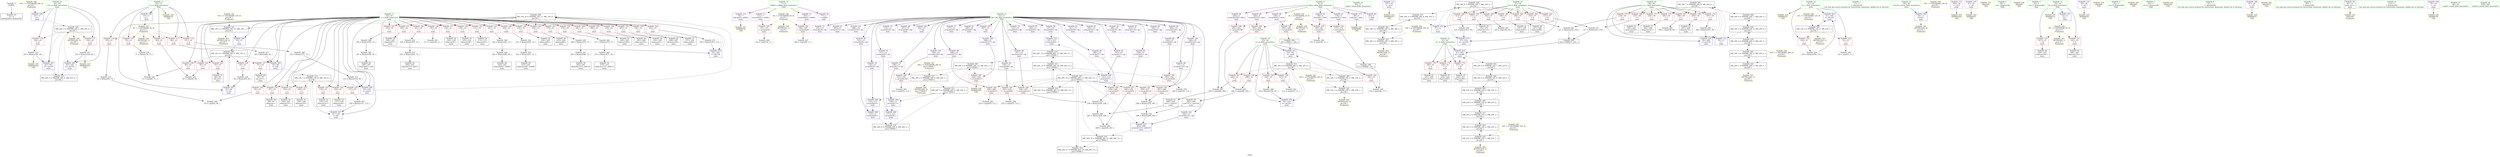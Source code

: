 digraph "SVFG" {
	label="SVFG";

	Node0x5579527c0cf0 [shape=record,color=grey,label="{NodeID: 0\nNullPtr}"];
	Node0x5579527c0cf0 -> Node0x5579527c1ab0[style=solid];
	Node0x55795280d6c0 [shape=record,color=yellow,style=double,label="{NodeID: 346\n24V_1 = ENCHI(MR_24V_0)\npts\{44 \}\nFun[main]}"];
	Node0x55795280d6c0 -> Node0x5579527e5f70[style=dashed];
	Node0x5579527f28b0 [shape=record,color=grey,label="{NodeID: 263\n272 = Binary(271, 85, )\n}"];
	Node0x5579527f28b0 -> Node0x5579527e3800[style=solid];
	Node0x5579527eadc0 [shape=record,color=red,label="{NodeID: 180\n152\<--151\n\<--arrayidx42\nmain\n}"];
	Node0x5579527eadc0 -> Node0x5579527f5a30[style=solid];
	Node0x5579527e2790 [shape=record,color=purple,label="{NodeID: 97\n274\<--15\narrayidx114\<--dp\nmain\n}"];
	Node0x5579527c02b0 [shape=record,color=green,label="{NodeID: 14\n26\<--27\nmain\<--main_field_insensitive\n}"];
	Node0x55795280ed40 [shape=record,color=yellow,style=double,label="{NodeID: 360\nRETMU(26V_2)\npts\{170000 \}\nFun[main]}"];
	Node0x5579527f3db0 [shape=record,color=grey,label="{NodeID: 277\n89 = Binary(88, 85, )\n}"];
	Node0x5579527f3db0 -> Node0x5579527e61e0[style=solid];
	Node0x5579527e5b00 [shape=record,color=red,label="{NodeID: 194\n331\<--330\n\<--arrayidx149\nmain\n}"];
	Node0x5579527e5b00 -> Node0x5579527f4530[style=solid];
	Node0x5579527e32f0 [shape=record,color=purple,label="{NodeID: 111\n337\<--22\n\<--.str.2\nmain\n}"];
	Node0x5579527e32f0 -> Node0x5579527ef870[style=solid];
	Node0x5579527c1d50 [shape=record,color=black,label="{NodeID: 28\n76\<--75\nidx.ext7\<--\nmain\n}"];
	Node0x5579527f52b0 [shape=record,color=grey,label="{NodeID: 291\n137 = cmp(136, 11, )\n}"];
	Node0x5579527e66c0 [shape=record,color=blue,label="{NodeID: 208\n33\<--133\ni\<--sub31\nmain\n}"];
	Node0x5579527e66c0 -> Node0x557952800ae0[style=dashed];
	Node0x5579527e8110 [shape=record,color=red,label="{NodeID: 125\n63\<--33\n\<--i\nmain\n}"];
	Node0x5579527e8110 -> Node0x5579527c1c80[style=solid];
	Node0x5579527c2cc0 [shape=record,color=black,label="{NodeID: 42\n204\<--203\nidxprom72\<--add71\nmain\n}"];
	Node0x5579528028e0 [shape=record,color=black,label="{NodeID: 305\nMR_20V_7 = PHI(MR_20V_8, MR_20V_6, )\npts\{40 \}\n}"];
	Node0x5579528028e0 -> Node0x5579527ea330[style=dashed];
	Node0x5579528028e0 -> Node0x5579527ea400[style=dashed];
	Node0x5579528028e0 -> Node0x5579527ea4d0[style=dashed];
	Node0x5579528028e0 -> Node0x5579527ea5a0[style=dashed];
	Node0x5579528028e0 -> Node0x5579527ea670[style=dashed];
	Node0x5579528028e0 -> Node0x5579527ea740[style=dashed];
	Node0x5579528028e0 -> Node0x5579527ea810[style=dashed];
	Node0x5579528028e0 -> Node0x5579527e6d40[style=dashed];
	Node0x5579528028e0 -> Node0x5579528037e0[style=dashed];
	Node0x5579527e7220 [shape=record,color=blue,label="{NodeID: 222\n31\<--355\nt\<--dec161\nmain\n}"];
	Node0x5579527e7220 -> Node0x5579528073e0[style=dashed];
	Node0x5579527e8c70 [shape=record,color=red,label="{NodeID: 139\n149\<--33\n\<--i\nmain\n}"];
	Node0x5579527e8c70 -> Node0x5579527c27e0[style=solid];
	Node0x5579527e3920 [shape=record,color=black,label="{NodeID: 56\n282\<--281\nidxprom119\<--add118\nmain\n}"];
	Node0x557952806ee0 [shape=record,color=black,label="{NodeID: 319\nMR_26V_6 = PHI(MR_26V_8, MR_26V_5, )\npts\{170000 \}\n}"];
	Node0x557952806ee0 -> Node0x5579528050e0[style=dashed];
	Node0x5579527efbb0 [shape=record,color=yellow,style=double,label="{NodeID: 236\nAPARM(349)\nCS[]}"];
	Node0x5579527e97d0 [shape=record,color=red,label="{NodeID: 153\n297\<--33\n\<--i\nmain\n}"];
	Node0x5579527e97d0 -> Node0x5579527e3c20[style=solid];
	Node0x5579527e4440 [shape=record,color=purple,label="{NodeID: 70\n77\<--7\n\<--edible\nmain\n}"];
	Node0x55795280b8e0 [shape=record,color=black,label="{NodeID: 333\nMR_26V_17 = PHI(MR_26V_16, MR_26V_14, )\npts\{170000 \}\n}"];
	Node0x55795280b8e0 -> Node0x5579528032e0[style=dashed];
	Node0x5579527f1530 [shape=record,color=grey,label="{NodeID: 250\n280 = Binary(279, 72, )\n}"];
	Node0x5579527f1530 -> Node0x5579527f10b0[style=solid];
	Node0x5579527ea330 [shape=record,color=red,label="{NodeID: 167\n198\<--39\n\<--c\nmain\n}"];
	Node0x5579527ea330 -> Node0x5579527f43b0[style=solid];
	Node0x5579527e4fa0 [shape=record,color=purple,label="{NodeID: 84\n147\<--15\narrayidx40\<--dp\nmain\n}"];
	Node0x5579527e4fa0 -> Node0x5579527e6860[style=solid];
	Node0x5579527c1750 [shape=record,color=green,label="{NodeID: 1\n11\<--1\n\<--dummyObj\nCan only get source location for instruction, argument, global var or function.}"];
	Node0x55795280d7a0 [shape=record,color=yellow,style=double,label="{NodeID: 347\n26V_1 = ENCHI(MR_26V_0)\npts\{170000 \}\nFun[main]}"];
	Node0x55795280d7a0 -> Node0x557952809ae0[style=dashed];
	Node0x5579527f2a30 [shape=record,color=grey,label="{NodeID: 264\n355 = Binary(354, 113, )\n}"];
	Node0x5579527f2a30 -> Node0x5579527e7220[style=solid];
	Node0x5579527eae90 [shape=record,color=red,label="{NodeID: 181\n159\<--158\n\<--arrayidx45\nmain\n}"];
	Node0x5579527eae90 -> Node0x5579524c8e20[style=solid];
	Node0x5579527e2860 [shape=record,color=purple,label="{NodeID: 98\n277\<--15\narrayidx116\<--dp\nmain\n}"];
	Node0x5579527e2860 -> Node0x5579527eb6b0[style=solid];
	Node0x5579527c03b0 [shape=record,color=green,label="{NodeID: 15\n29\<--30\nretval\<--retval_field_insensitive\nmain\n}"];
	Node0x5579527c03b0 -> Node0x5579527e5ea0[style=solid];
	Node0x5579527f3f30 [shape=record,color=grey,label="{NodeID: 278\n296 = Binary(288, 295, )\n}"];
	Node0x5579527f3f30 -> Node0x5579527e6c70[style=solid];
	Node0x5579527e5bd0 [shape=record,color=red,label="{NodeID: 195\n349\<--348\n\<--arrayidx157\nmain\n}"];
	Node0x5579527e5bd0 -> Node0x5579527efbb0[style=solid];
	Node0x5579527e33c0 [shape=record,color=purple,label="{NodeID: 112\n350\<--24\n\<--.str.3\nmain\n}"];
	Node0x5579527e33c0 -> Node0x5579527efa10[style=solid];
	Node0x5579527c1e20 [shape=record,color=black,label="{NodeID: 29\n98\<--97\nidxprom\<--\nmain\n}"];
	Node0x5579527f5430 [shape=record,color=grey,label="{NodeID: 292\n213 = cmp(212, 11, )\n}"];
	Node0x5579527e6790 [shape=record,color=blue,label="{NodeID: 209\n142\<--113\narrayidx37\<--\nmain\n}"];
	Node0x5579527e6790 -> Node0x5579527e6860[style=dashed];
	Node0x5579527e81e0 [shape=record,color=red,label="{NodeID: 126\n69\<--33\n\<--i\nmain\n}"];
	Node0x5579527e81e0 -> Node0x5579527f58b0[style=solid];
	Node0x5579527c2d90 [shape=record,color=black,label="{NodeID: 43\n207\<--206\nidxprom74\<--\nmain\n}"];
	Node0x557952802de0 [shape=record,color=black,label="{NodeID: 306\nMR_22V_6 = PHI(MR_22V_8, MR_22V_5, )\npts\{42 \}\n}"];
	Node0x557952802de0 -> Node0x5579527e6ba0[style=dashed];
	Node0x557952802de0 -> Node0x557952803ce0[style=dashed];
	Node0x557952802de0 -> Node0x55795280b3e0[style=dashed];
	Node0x5579527e72f0 [shape=record,color=yellow,style=double,label="{NodeID: 223\nAPARM(47)\nCS[]}"];
	Node0x5579527e8d40 [shape=record,color=red,label="{NodeID: 140\n156\<--33\n\<--i\nmain\n}"];
	Node0x5579527e8d40 -> Node0x5579527c28b0[style=solid];
	Node0x5579527e39b0 [shape=record,color=black,label="{NodeID: 57\n285\<--284\nidxprom121\<--\nmain\n}"];
	Node0x5579528073e0 [shape=record,color=black,label="{NodeID: 320\nMR_12V_2 = PHI(MR_12V_3, MR_12V_1, )\npts\{32 \}\n}"];
	Node0x5579528073e0 -> Node0x5579527e7ea0[style=dashed];
	Node0x5579528073e0 -> Node0x5579527e7f70[style=dashed];
	Node0x5579528073e0 -> Node0x5579527e7220[style=dashed];
	Node0x5579528073e0 -> Node0x55795280e720[style=dashed];
	Node0x5579527efc80 [shape=record,color=yellow,style=double,label="{NodeID: 237\nARet(48)\nCS[]}"];
	Node0x5579527e98a0 [shape=record,color=red,label="{NodeID: 154\n323\<--33\n\<--i\nmain\n}"];
	Node0x5579527e98a0 -> Node0x5579527f37b0[style=solid];
	Node0x5579527e4510 [shape=record,color=purple,label="{NodeID: 71\n151\<--7\narrayidx42\<--edible\nmain\n}"];
	Node0x5579527e4510 -> Node0x5579527eadc0[style=solid];
	Node0x55795280bde0 [shape=record,color=black,label="{NodeID: 334\nMR_26V_16 = PHI(MR_26V_15, MR_26V_14, )\npts\{170000 \}\n}"];
	Node0x55795280bde0 -> Node0x55795280b8e0[style=dashed];
	Node0x5579527f16b0 [shape=record,color=grey,label="{NodeID: 251\n343 = Binary(342, 85, )\n}"];
	Node0x5579527f16b0 -> Node0x5579527e7150[style=solid];
	Node0x5579527f16b0 -> Node0x5579527efae0[style=solid];
	Node0x5579527ea400 [shape=record,color=red,label="{NodeID: 168\n206\<--39\n\<--c\nmain\n}"];
	Node0x5579527ea400 -> Node0x5579527c2d90[style=solid];
	Node0x5579527e5070 [shape=record,color=purple,label="{NodeID: 85\n189\<--15\narrayidx62\<--dp\nmain\n}"];
	Node0x5579527c3670 [shape=record,color=green,label="{NodeID: 2\n18\<--1\n.str\<--dummyObj\nGlob }"];
	Node0x55795280d880 [shape=record,color=yellow,style=double,label="{NodeID: 348\nRETMU(2V_1)\npts\{6 \}\nFun[main]}"];
	Node0x5579527f2bb0 [shape=record,color=grey,label="{NodeID: 265\n187 = Binary(186, 85, )\n}"];
	Node0x5579527f2bb0 -> Node0x5579527c2b20[style=solid];
	Node0x5579527eaf60 [shape=record,color=red,label="{NodeID: 182\n168\<--167\n\<--arrayidx48\nmain\n}"];
	Node0x5579527eaf60 -> Node0x5579527f5bb0[style=solid];
	Node0x5579527e2930 [shape=record,color=purple,label="{NodeID: 99\n283\<--15\narrayidx120\<--dp\nmain\n}"];
	Node0x5579527c0480 [shape=record,color=green,label="{NodeID: 16\n31\<--32\nt\<--t_field_insensitive\nmain\n}"];
	Node0x5579527c0480 -> Node0x5579527e7ea0[style=solid];
	Node0x5579527c0480 -> Node0x5579527e7f70[style=solid];
	Node0x5579527c0480 -> Node0x5579527e7220[style=solid];
	Node0x5579527c0480 -> Node0x5579527e73c0[style=solid];
	Node0x5579527f40b0 [shape=record,color=grey,label="{NodeID: 279\n194 = cmp(193, 113, )\n}"];
	Node0x5579527e5ca0 [shape=record,color=blue,label="{NodeID: 196\n10\<--11\nn\<--\nGlob }"];
	Node0x5579527e5ca0 -> Node0x55795280cee0[style=dashed];
	Node0x5579527e3490 [shape=record,color=purple,label="{NodeID: 113\n66\<--4\nadd.ptr\<--data\nmain\n}"];
	Node0x5579527e3490 -> Node0x5579527e77d0[style=solid];
	Node0x5579527c1ef0 [shape=record,color=black,label="{NodeID: 30\n104\<--103\nidxprom15\<--\nmain\n}"];
	Node0x5579527f55b0 [shape=record,color=grey,label="{NodeID: 293\n53 = cmp(52, 11, )\n}"];
	Node0x5579527e6860 [shape=record,color=blue,label="{NodeID: 210\n147\<--113\narrayidx40\<--\nmain\n}"];
	Node0x5579527e6860 -> Node0x5579528069e0[style=dashed];
	Node0x5579527e82b0 [shape=record,color=red,label="{NodeID: 127\n75\<--33\n\<--i\nmain\n}"];
	Node0x5579527e82b0 -> Node0x5579527c1d50[style=solid];
	Node0x5579527c2e60 [shape=record,color=black,label="{NodeID: 44\n226\<--225\nidxprom83\<--\nmain\n}"];
	Node0x5579528032e0 [shape=record,color=black,label="{NodeID: 307\nMR_26V_14 = PHI(MR_26V_17, MR_26V_13, )\npts\{170000 \}\n}"];
	Node0x5579528032e0 -> Node0x5579527eb1d0[style=dashed];
	Node0x5579528032e0 -> Node0x5579527eb2a0[style=dashed];
	Node0x5579528032e0 -> Node0x5579527eb370[style=dashed];
	Node0x5579528032e0 -> Node0x5579527eb440[style=dashed];
	Node0x5579528032e0 -> Node0x5579527eb510[style=dashed];
	Node0x5579528032e0 -> Node0x5579527eb6b0[style=dashed];
	Node0x5579528032e0 -> Node0x5579527e5960[style=dashed];
	Node0x5579528032e0 -> Node0x5579527e6c70[style=dashed];
	Node0x5579528032e0 -> Node0x5579528041e0[style=dashed];
	Node0x5579528032e0 -> Node0x55795280b8e0[style=dashed];
	Node0x5579528032e0 -> Node0x55795280bde0[style=dashed];
	Node0x5579527e73c0 [shape=record,color=yellow,style=double,label="{NodeID: 224\nAPARM(31)\nCS[]}"];
	Node0x5579527e8e10 [shape=record,color=red,label="{NodeID: 141\n165\<--33\n\<--i\nmain\n}"];
	Node0x5579527e8e10 -> Node0x5579527c2980[style=solid];
	Node0x5579527e3a80 [shape=record,color=black,label="{NodeID: 58\n291\<--290\nidxprom124\<--\nmain\n}"];
	Node0x5579528080f0 [shape=record,color=black,label="{NodeID: 321\nMR_14V_2 = PHI(MR_14V_10, MR_14V_1, )\npts\{34 \}\n}"];
	Node0x5579528080f0 -> Node0x5579527e6040[style=dashed];
	Node0x5579528080f0 -> Node0x55795280e800[style=dashed];
	Node0x5579527efd10 [shape=record,color=yellow,style=double,label="{NodeID: 238\nARet(56)\nCS[]}"];
	Node0x5579527e9970 [shape=record,color=red,label="{NodeID: 155\n164\<--35\n\<--a\nmain\n}"];
	Node0x5579527e9970 -> Node0x5579527f4b30[style=solid];
	Node0x5579527e45e0 [shape=record,color=purple,label="{NodeID: 72\n167\<--7\narrayidx48\<--edible\nmain\n}"];
	Node0x5579527e45e0 -> Node0x5579527eaf60[style=solid];
	Node0x55795280c2e0 [shape=record,color=yellow,style=double,label="{NodeID: 335\n2V_1 = ENCHI(MR_2V_0)\npts\{6 \}\nFun[main]}"];
	Node0x55795280c2e0 -> Node0x5579527eacf0[style=dashed];
	Node0x55795280c2e0 -> Node0x5579527eae90[style=dashed];
	Node0x55795280c2e0 -> Node0x5579527eb030[style=dashed];
	Node0x55795280c2e0 -> Node0x5579527eb5e0[style=dashed];
	Node0x55795280c2e0 -> Node0x5579527e5a30[style=dashed];
	Node0x55795280c2e0 -> Node0x55795280d880[style=dashed];
	Node0x5579527f1830 [shape=record,color=grey,label="{NodeID: 252\n202 = Binary(201, 72, )\n}"];
	Node0x5579527f1830 -> Node0x5579527f19b0[style=solid];
	Node0x5579527ea4d0 [shape=record,color=red,label="{NodeID: 169\n216\<--39\n\<--c\nmain\n}"];
	Node0x5579527ea4d0 -> Node0x5579527f34b0[style=solid];
	Node0x5579527e5140 [shape=record,color=purple,label="{NodeID: 86\n192\<--15\narrayidx64\<--dp\nmain\n}"];
	Node0x5579527e5140 -> Node0x5579527eb100[style=solid];
	Node0x5579527c0050 [shape=record,color=green,label="{NodeID: 3\n20\<--1\n.str.1\<--dummyObj\nGlob }"];
	Node0x55795280e3a0 [shape=record,color=yellow,style=double,label="{NodeID: 349\nRETMU(4V_1)\npts\{9 \}\nFun[main]}"];
	Node0x5579527f2d30 [shape=record,color=grey,label="{NodeID: 266\n186 = Binary(185, 72, )\n}"];
	Node0x5579527f2d30 -> Node0x5579527f2bb0[style=solid];
	Node0x5579527eb030 [shape=record,color=red,label="{NodeID: 183\n175\<--174\n\<--arrayidx53\nmain\n}"];
	Node0x5579527eb030 -> Node0x5579527f0b10[style=solid];
	Node0x5579527e2a00 [shape=record,color=purple,label="{NodeID: 100\n286\<--15\narrayidx122\<--dp\nmain\n}"];
	Node0x5579527e2a00 -> Node0x5579527e5960[style=solid];
	Node0x5579527c0550 [shape=record,color=green,label="{NodeID: 17\n33\<--34\ni\<--i_field_insensitive\nmain\n}"];
	Node0x5579527c0550 -> Node0x5579527e8040[style=solid];
	Node0x5579527c0550 -> Node0x5579527e8110[style=solid];
	Node0x5579527c0550 -> Node0x5579527e81e0[style=solid];
	Node0x5579527c0550 -> Node0x5579527e82b0[style=solid];
	Node0x5579527c0550 -> Node0x5579527e8380[style=solid];
	Node0x5579527c0550 -> Node0x5579527e8450[style=solid];
	Node0x5579527c0550 -> Node0x5579527e8520[style=solid];
	Node0x5579527c0550 -> Node0x5579527e85f0[style=solid];
	Node0x5579527c0550 -> Node0x5579527e86c0[style=solid];
	Node0x5579527c0550 -> Node0x5579527e8790[style=solid];
	Node0x5579527c0550 -> Node0x5579527e8860[style=solid];
	Node0x5579527c0550 -> Node0x5579527e8930[style=solid];
	Node0x5579527c0550 -> Node0x5579527e8a00[style=solid];
	Node0x5579527c0550 -> Node0x5579527e8ad0[style=solid];
	Node0x5579527c0550 -> Node0x5579527e8ba0[style=solid];
	Node0x5579527c0550 -> Node0x5579527e8c70[style=solid];
	Node0x5579527c0550 -> Node0x5579527e8d40[style=solid];
	Node0x5579527c0550 -> Node0x5579527e8e10[style=solid];
	Node0x5579527c0550 -> Node0x5579527e8ee0[style=solid];
	Node0x5579527c0550 -> Node0x5579527e8fb0[style=solid];
	Node0x5579527c0550 -> Node0x5579527e9080[style=solid];
	Node0x5579527c0550 -> Node0x5579527e9150[style=solid];
	Node0x5579527c0550 -> Node0x5579527e9220[style=solid];
	Node0x5579527c0550 -> Node0x5579527e92f0[style=solid];
	Node0x5579527c0550 -> Node0x5579527e93c0[style=solid];
	Node0x5579527c0550 -> Node0x5579527e9490[style=solid];
	Node0x5579527c0550 -> Node0x5579527e9560[style=solid];
	Node0x5579527c0550 -> Node0x5579527e9630[style=solid];
	Node0x5579527c0550 -> Node0x5579527e9700[style=solid];
	Node0x5579527c0550 -> Node0x5579527e97d0[style=solid];
	Node0x5579527c0550 -> Node0x5579527e98a0[style=solid];
	Node0x5579527c0550 -> Node0x5579527e6040[style=solid];
	Node0x5579527c0550 -> Node0x5579527e6110[style=solid];
	Node0x5579527c0550 -> Node0x5579527e61e0[style=solid];
	Node0x5579527c0550 -> Node0x5579527e65f0[style=solid];
	Node0x5579527c0550 -> Node0x5579527e66c0[style=solid];
	Node0x5579527c0550 -> Node0x5579527e6fb0[style=solid];
	Node0x5579527f4230 [shape=record,color=grey,label="{NodeID: 280\n95 = cmp(92, 94, )\n}"];
	Node0x5579527e5da0 [shape=record,color=blue,label="{NodeID: 197\n13\<--11\nk\<--\nGlob }"];
	Node0x5579527e5da0 -> Node0x55795280cfc0[style=dashed];
	Node0x5579527e3560 [shape=record,color=purple,label="{NodeID: 114\n78\<--7\nadd.ptr8\<--edible\nmain\n}"];
	Node0x5579527e3560 -> Node0x5579527ef7a0[style=solid];
	Node0x5579527c1fc0 [shape=record,color=black,label="{NodeID: 31\n109\<--108\nidxprom18\<--\nmain\n}"];
	Node0x5579527f5730 [shape=record,color=grey,label="{NodeID: 294\n61 = cmp(59, 60, )\n}"];
	Node0x5579527e6930 [shape=record,color=blue,label="{NodeID: 211\n35\<--161\na\<--cond\nmain\n}"];
	Node0x5579527e6930 -> Node0x5579528055e0[style=dashed];
	Node0x5579527e8380 [shape=record,color=red,label="{NodeID: 128\n83\<--33\n\<--i\nmain\n}"];
	Node0x5579527e8380 -> Node0x5579527f3c30[style=solid];
	Node0x5579527c2f30 [shape=record,color=black,label="{NodeID: 45\n229\<--228\nidxprom85\<--\nmain\n}"];
	Node0x5579528037e0 [shape=record,color=black,label="{NodeID: 308\nMR_20V_9 = PHI(MR_20V_7, MR_20V_5, )\npts\{40 \}\n}"];
	Node0x5579528037e0 -> Node0x55795280a4e0[style=dashed];
	Node0x5579527e7490 [shape=record,color=yellow,style=double,label="{NodeID: 225\nAPARM(55)\nCS[]}"];
	Node0x5579527e8ee0 [shape=record,color=red,label="{NodeID: 142\n172\<--33\n\<--i\nmain\n}"];
	Node0x5579527e8ee0 -> Node0x5579527c2a50[style=solid];
	Node0x5579527e3b50 [shape=record,color=black,label="{NodeID: 59\n295\<--294\nconv127\<--cmp126\nmain\n}"];
	Node0x5579527e3b50 -> Node0x5579527f3f30[style=solid];
	Node0x5579528081e0 [shape=record,color=black,label="{NodeID: 322\nMR_16V_2 = PHI(MR_16V_3, MR_16V_1, )\npts\{36 \}\n}"];
	Node0x5579528081e0 -> Node0x557952800fe0[style=dashed];
	Node0x5579528081e0 -> Node0x55795280e8e0[style=dashed];
	Node0x5579527efda0 [shape=record,color=yellow,style=double,label="{NodeID: 239\nARet(68)\nCS[]}"];
	Node0x5579527e9a40 [shape=record,color=red,label="{NodeID: 156\n212\<--35\n\<--a\nmain\n}"];
	Node0x5579527e9a40 -> Node0x5579527f5430[style=solid];
	Node0x5579527e46b0 [shape=record,color=purple,label="{NodeID: 73\n105\<--15\narrayidx16\<--dp\nmain\n}"];
	Node0x55795280ce00 [shape=record,color=yellow,style=double,label="{NodeID: 336\n4V_1 = ENCHI(MR_4V_0)\npts\{9 \}\nFun[main]}"];
	Node0x55795280ce00 -> Node0x5579527eadc0[style=dashed];
	Node0x55795280ce00 -> Node0x5579527eaf60[style=dashed];
	Node0x55795280ce00 -> Node0x55795280e3a0[style=dashed];
	Node0x5579527f19b0 [shape=record,color=grey,label="{NodeID: 253\n203 = Binary(202, 72, )\n}"];
	Node0x5579527f19b0 -> Node0x5579527c2cc0[style=solid];
	Node0x5579527ea5a0 [shape=record,color=red,label="{NodeID: 170\n220\<--39\n\<--c\nmain\n}"];
	Node0x5579527ea5a0 -> Node0x5579527f25b0[style=solid];
	Node0x5579527e5210 [shape=record,color=purple,label="{NodeID: 87\n205\<--15\narrayidx73\<--dp\nmain\n}"];
	Node0x5579527e23c0 [shape=record,color=green,label="{NodeID: 4\n22\<--1\n.str.2\<--dummyObj\nGlob }"];
	Node0x55795280e480 [shape=record,color=yellow,style=double,label="{NodeID: 350\nRETMU(6V_1)\npts\{12 \}\nFun[main]}"];
	Node0x5579527f2eb0 [shape=record,color=grey,label="{NodeID: 267\n128 = Binary(127, 113, )\n}"];
	Node0x5579527f2eb0 -> Node0x5579527e65f0[style=solid];
	Node0x5579527eb100 [shape=record,color=red,label="{NodeID: 184\n193\<--192\n\<--arrayidx64\nmain\n}"];
	Node0x5579527eb100 -> Node0x5579527f40b0[style=solid];
	Node0x5579527e2ad0 [shape=record,color=purple,label="{NodeID: 101\n299\<--15\narrayidx130\<--dp\nmain\n}"];
	Node0x5579527c0620 [shape=record,color=green,label="{NodeID: 18\n35\<--36\na\<--a_field_insensitive\nmain\n}"];
	Node0x5579527c0620 -> Node0x5579527e9970[style=solid];
	Node0x5579527c0620 -> Node0x5579527e9a40[style=solid];
	Node0x5579527c0620 -> Node0x5579527e9b10[style=solid];
	Node0x5579527c0620 -> Node0x5579527e9be0[style=solid];
	Node0x5579527c0620 -> Node0x5579527e9cb0[style=solid];
	Node0x5579527c0620 -> Node0x5579527e6930[style=solid];
	Node0x5579527c0620 -> Node0x5579527e6ee0[style=solid];
	Node0x5579527f43b0 [shape=record,color=grey,label="{NodeID: 281\n199 = cmp(198, 85, )\n}"];
	Node0x5579527e5ea0 [shape=record,color=blue,label="{NodeID: 198\n29\<--11\nretval\<--\nmain\n}"];
	Node0x5579527e5ea0 -> Node0x55795280e640[style=dashed];
	Node0x5579527e3630 [shape=record,color=red,label="{NodeID: 115\n60\<--10\n\<--n\nmain\n}"];
	Node0x5579527e3630 -> Node0x5579527f5730[style=solid];
	Node0x5579527c2090 [shape=record,color=black,label="{NodeID: 32\n116\<--115\nidxprom21\<--\nmain\n}"];
	Node0x5579527f58b0 [shape=record,color=grey,label="{NodeID: 295\n73 = cmp(69, 71, )\n}"];
	Node0x5579527e6a00 [shape=record,color=blue,label="{NodeID: 212\n37\<--11\nb\<--\nmain\n}"];
	Node0x5579527e6a00 -> Node0x557952809fe0[style=dashed];
	Node0x5579527e8450 [shape=record,color=red,label="{NodeID: 129\n92\<--33\n\<--i\nmain\n}"];
	Node0x5579527e8450 -> Node0x5579527f4230[style=solid];
	Node0x5579527c3000 [shape=record,color=black,label="{NodeID: 46\n235\<--234\nidxprom88\<--\nmain\n}"];
	Node0x557952803ce0 [shape=record,color=black,label="{NodeID: 309\nMR_22V_9 = PHI(MR_22V_6, MR_22V_5, )\npts\{42 \}\n}"];
	Node0x557952803ce0 -> Node0x55795280a9e0[style=dashed];
	Node0x5579527e7560 [shape=record,color=yellow,style=double,label="{NodeID: 226\nAPARM(10)\nCS[]}"];
	Node0x5579527e8fb0 [shape=record,color=red,label="{NodeID: 143\n185\<--33\n\<--i\nmain\n}"];
	Node0x5579527e8fb0 -> Node0x5579527f2d30[style=solid];
	Node0x5579527e3c20 [shape=record,color=black,label="{NodeID: 60\n298\<--297\nidxprom129\<--\nmain\n}"];
	Node0x5579528086e0 [shape=record,color=black,label="{NodeID: 323\nMR_18V_2 = PHI(MR_18V_3, MR_18V_1, )\npts\{38 \}\n}"];
	Node0x5579528086e0 -> Node0x5579528014e0[style=dashed];
	Node0x5579528086e0 -> Node0x55795280e9c0[style=dashed];
	Node0x5579527efe30 [shape=record,color=yellow,style=double,label="{NodeID: 240\nARet(80)\nCS[]}"];
	Node0x5579527e9b10 [shape=record,color=red,label="{NodeID: 157\n260\<--35\n\<--a\nmain\n}"];
	Node0x5579527e9b10 -> Node0x5579527f4cb0[style=solid];
	Node0x5579527e4780 [shape=record,color=purple,label="{NodeID: 74\n106\<--15\narrayidx17\<--dp\nmain\n}"];
	Node0x5579527e4780 -> Node0x5579527e62b0[style=solid];
	Node0x55795280cee0 [shape=record,color=yellow,style=double,label="{NodeID: 337\n6V_1 = ENCHI(MR_6V_0)\npts\{12 \}\nFun[main]}"];
	Node0x55795280cee0 -> Node0x5579527e3630[style=dashed];
	Node0x55795280cee0 -> Node0x5579527e79c0[style=dashed];
	Node0x55795280cee0 -> Node0x5579527e7a90[style=dashed];
	Node0x55795280cee0 -> Node0x5579527e7b60[style=dashed];
	Node0x55795280cee0 -> Node0x5579527e7c30[style=dashed];
	Node0x55795280cee0 -> Node0x55795280e480[style=dashed];
	Node0x5579527f1b30 [shape=record,color=grey,label="{NodeID: 254\n251 = Binary(250, 72, )\n}"];
	Node0x5579527f1b30 -> Node0x5579527f1cb0[style=solid];
	Node0x5579527ea670 [shape=record,color=red,label="{NodeID: 171\n255\<--39\n\<--c\nmain\n}"];
	Node0x5579527ea670 -> Node0x5579527c3410[style=solid];
	Node0x5579527e52e0 [shape=record,color=purple,label="{NodeID: 88\n208\<--15\narrayidx75\<--dp\nmain\n}"];
	Node0x5579527e52e0 -> Node0x5579527eb1d0[style=solid];
	Node0x5579527c0150 [shape=record,color=green,label="{NodeID: 5\n24\<--1\n.str.3\<--dummyObj\nGlob }"];
	Node0x55795280e560 [shape=record,color=yellow,style=double,label="{NodeID: 351\nRETMU(8V_1)\npts\{14 \}\nFun[main]}"];
	Node0x5579527f3030 [shape=record,color=grey,label="{NodeID: 268\n132 = Binary(131, 72, )\n}"];
	Node0x5579527f3030 -> Node0x5579527f3630[style=solid];
	Node0x5579527eb1d0 [shape=record,color=red,label="{NodeID: 185\n209\<--208\n\<--arrayidx75\nmain\n}"];
	Node0x5579527eb1d0 -> Node0x5579527f4830[style=solid];
	Node0x5579527e2ba0 [shape=record,color=purple,label="{NodeID: 102\n302\<--15\narrayidx132\<--dp\nmain\n}"];
	Node0x5579527e2ba0 -> Node0x5579527e6c70[style=solid];
	Node0x5579527c06f0 [shape=record,color=green,label="{NodeID: 19\n37\<--38\nb\<--b_field_insensitive\nmain\n}"];
	Node0x5579527c06f0 -> Node0x5579527e9d80[style=solid];
	Node0x5579527c06f0 -> Node0x5579527e9e50[style=solid];
	Node0x5579527c06f0 -> Node0x5579527e9f20[style=solid];
	Node0x5579527c06f0 -> Node0x5579527e9ff0[style=solid];
	Node0x5579527c06f0 -> Node0x5579527ea0c0[style=solid];
	Node0x5579527c06f0 -> Node0x5579527ea190[style=solid];
	Node0x5579527c06f0 -> Node0x5579527ea260[style=solid];
	Node0x5579527c06f0 -> Node0x5579527e6a00[style=solid];
	Node0x5579527c06f0 -> Node0x5579527e6e10[style=solid];
	Node0x5579527f4530 [shape=record,color=grey,label="{NodeID: 282\n332 = cmp(331, 113, )\n}"];
	Node0x5579527e5f70 [shape=record,color=blue,label="{NodeID: 199\n43\<--11\nct\<--\nmain\n}"];
	Node0x5579527e5f70 -> Node0x5579528095e0[style=dashed];
	Node0x5579527e79c0 [shape=record,color=red,label="{NodeID: 116\n70\<--10\n\<--n\nmain\n}"];
	Node0x5579527e79c0 -> Node0x5579527f3930[style=solid];
	Node0x5579527c2160 [shape=record,color=black,label="{NodeID: 33\n121\<--120\nidxprom24\<--\nmain\n}"];
	Node0x5579527f5a30 [shape=record,color=grey,label="{NodeID: 296\n153 = cmp(152, 11, )\n}"];
	Node0x5579527e6ad0 [shape=record,color=blue,label="{NodeID: 213\n39\<--11\nc\<--\nmain\n}"];
	Node0x5579527e6ad0 -> Node0x5579528028e0[style=dashed];
	Node0x5579527e8520 [shape=record,color=red,label="{NodeID: 130\n97\<--33\n\<--i\nmain\n}"];
	Node0x5579527e8520 -> Node0x5579527c1e20[style=solid];
	Node0x5579527c30d0 [shape=record,color=black,label="{NodeID: 47\n238\<--237\nidxprom90\<--\nmain\n}"];
	Node0x5579528041e0 [shape=record,color=black,label="{NodeID: 310\nMR_26V_18 = PHI(MR_26V_14, MR_26V_13, )\npts\{170000 \}\n}"];
	Node0x5579528041e0 -> Node0x55795280aee0[style=dashed];
	Node0x5579527e7630 [shape=record,color=yellow,style=double,label="{NodeID: 227\nAPARM(13)\nCS[]}"];
	Node0x5579527e9080 [shape=record,color=red,label="{NodeID: 144\n201\<--33\n\<--i\nmain\n}"];
	Node0x5579527e9080 -> Node0x5579527f1830[style=solid];
	Node0x5579527e3cf0 [shape=record,color=black,label="{NodeID: 61\n301\<--300\nidxprom131\<--\nmain\n}"];
	Node0x557952808be0 [shape=record,color=black,label="{NodeID: 324\nMR_20V_2 = PHI(MR_20V_3, MR_20V_1, )\npts\{40 \}\n}"];
	Node0x557952808be0 -> Node0x5579528019e0[style=dashed];
	Node0x557952808be0 -> Node0x55795280eaa0[style=dashed];
	Node0x5579527efec0 [shape=record,color=yellow,style=double,label="{NodeID: 241\nARet(338)\nCS[]}"];
	Node0x5579527e9be0 [shape=record,color=red,label="{NodeID: 158\n289\<--35\n\<--a\nmain\n}"];
	Node0x5579527e9be0 -> Node0x5579527f46b0[style=solid];
	Node0x5579527e4850 [shape=record,color=purple,label="{NodeID: 75\n110\<--15\narrayidx19\<--dp\nmain\n}"];
	Node0x55795280cfc0 [shape=record,color=yellow,style=double,label="{NodeID: 338\n8V_1 = ENCHI(MR_8V_0)\npts\{14 \}\nFun[main]}"];
	Node0x55795280cfc0 -> Node0x5579527e7d00[style=dashed];
	Node0x55795280cfc0 -> Node0x5579527e7dd0[style=dashed];
	Node0x55795280cfc0 -> Node0x55795280e560[style=dashed];
	Node0x5579527f1cb0 [shape=record,color=grey,label="{NodeID: 255\n252 = Binary(251, 72, )\n}"];
	Node0x5579527f1cb0 -> Node0x5579527c3340[style=solid];
	Node0x5579527ea740 [shape=record,color=red,label="{NodeID: 172\n284\<--39\n\<--c\nmain\n}"];
	Node0x5579527ea740 -> Node0x5579527e39b0[style=solid];
	Node0x5579527e53b0 [shape=record,color=purple,label="{NodeID: 89\n227\<--15\narrayidx84\<--dp\nmain\n}"];
	Node0x5579527c01e0 [shape=record,color=green,label="{NodeID: 6\n72\<--1\n\<--dummyObj\nCan only get source location for instruction, argument, global var or function.}"];
	Node0x55795280e640 [shape=record,color=yellow,style=double,label="{NodeID: 352\nRETMU(10V_2)\npts\{30 \}\nFun[main]}"];
	Node0x5579527f31b0 [shape=record,color=grey,label="{NodeID: 269\n319 = Binary(318, 85, )\n}"];
	Node0x5579527f31b0 -> Node0x5579527e6ee0[style=solid];
	Node0x5579527eb2a0 [shape=record,color=red,label="{NodeID: 186\n231\<--230\n\<--arrayidx86\nmain\n}"];
	Node0x5579527eb2a0 -> Node0x5579527f5130[style=solid];
	Node0x5579527e2c70 [shape=record,color=purple,label="{NodeID: 103\n329\<--15\n\<--dp\nmain\n}"];
	Node0x5579527c07c0 [shape=record,color=green,label="{NodeID: 20\n39\<--40\nc\<--c_field_insensitive\nmain\n}"];
	Node0x5579527c07c0 -> Node0x5579527ea330[style=solid];
	Node0x5579527c07c0 -> Node0x5579527ea400[style=solid];
	Node0x5579527c07c0 -> Node0x5579527ea4d0[style=solid];
	Node0x5579527c07c0 -> Node0x5579527ea5a0[style=solid];
	Node0x5579527c07c0 -> Node0x5579527ea670[style=solid];
	Node0x5579527c07c0 -> Node0x5579527ea740[style=solid];
	Node0x5579527c07c0 -> Node0x5579527ea810[style=solid];
	Node0x5579527c07c0 -> Node0x5579527e6ad0[style=solid];
	Node0x5579527c07c0 -> Node0x5579527e6d40[style=solid];
	Node0x5579527f46b0 [shape=record,color=grey,label="{NodeID: 283\n294 = cmp(289, 293, )\n}"];
	Node0x5579527f46b0 -> Node0x5579527e3b50[style=solid];
	Node0x5579527e6040 [shape=record,color=blue,label="{NodeID: 200\n33\<--11\ni\<--\nmain\n}"];
	Node0x5579527e6040 -> Node0x5579528005e0[style=dashed];
	Node0x5579527e7a90 [shape=record,color=red,label="{NodeID: 117\n88\<--10\n\<--n\nmain\n}"];
	Node0x5579527e7a90 -> Node0x5579527f3db0[style=solid];
	Node0x5579527c2640 [shape=record,color=black,label="{NodeID: 34\n140\<--139\nidxprom35\<--\nmain\n}"];
	Node0x5579527f5bb0 [shape=record,color=grey,label="{NodeID: 297\n169 = cmp(168, 11, )\n}"];
	Node0x5579527e6ba0 [shape=record,color=blue,label="{NodeID: 214\n41\<--223\nd\<--cond82\nmain\n}"];
	Node0x5579527e6ba0 -> Node0x5579527ea8e0[style=dashed];
	Node0x5579527e6ba0 -> Node0x5579527ea9b0[style=dashed];
	Node0x5579527e6ba0 -> Node0x5579527eaa80[style=dashed];
	Node0x5579527e6ba0 -> Node0x55795280b3e0[style=dashed];
	Node0x5579527e85f0 [shape=record,color=red,label="{NodeID: 131\n103\<--33\n\<--i\nmain\n}"];
	Node0x5579527e85f0 -> Node0x5579527c1ef0[style=solid];
	Node0x5579527c31a0 [shape=record,color=black,label="{NodeID: 48\n244\<--243\nidxprom94\<--add93\nmain\n}"];
	Node0x5579528046e0 [shape=record,color=black,label="{NodeID: 311\nMR_24V_5 = PHI(MR_24V_6, MR_24V_4, )\npts\{44 \}\n}"];
	Node0x5579528046e0 -> Node0x5579528095e0[style=dashed];
	Node0x5579527e7700 [shape=record,color=yellow,style=double,label="{NodeID: 228\nAPARM(67)\nCS[]}"];
	Node0x5579527e9150 [shape=record,color=red,label="{NodeID: 145\n225\<--33\n\<--i\nmain\n}"];
	Node0x5579527e9150 -> Node0x5579527c2e60[style=solid];
	Node0x5579527e3dc0 [shape=record,color=black,label="{NodeID: 62\n328\<--327\nidxprom148\<--\nmain\n}"];
	Node0x5579528090e0 [shape=record,color=black,label="{NodeID: 325\nMR_22V_2 = PHI(MR_22V_3, MR_22V_1, )\npts\{42 \}\n}"];
	Node0x5579528090e0 -> Node0x557952801ee0[style=dashed];
	Node0x5579528090e0 -> Node0x55795280eb80[style=dashed];
	Node0x5579527eff50 [shape=record,color=yellow,style=double,label="{NodeID: 242\nARet(351)\nCS[]}"];
	Node0x5579527e9cb0 [shape=record,color=red,label="{NodeID: 159\n318\<--35\n\<--a\nmain\n}"];
	Node0x5579527e9cb0 -> Node0x5579527f31b0[style=solid];
	Node0x5579527e4920 [shape=record,color=purple,label="{NodeID: 76\n111\<--15\narrayidx20\<--dp\nmain\n}"];
	Node0x5579527e4920 -> Node0x5579527e6380[style=solid];
	Node0x55795280d0a0 [shape=record,color=yellow,style=double,label="{NodeID: 339\n10V_1 = ENCHI(MR_10V_0)\npts\{30 \}\nFun[main]}"];
	Node0x55795280d0a0 -> Node0x5579527e5ea0[style=dashed];
	Node0x5579527f1e30 [shape=record,color=grey,label="{NodeID: 256\n288 = Binary(278, 287, )\n}"];
	Node0x5579527f1e30 -> Node0x5579527f3f30[style=solid];
	Node0x5579527ea810 [shape=record,color=red,label="{NodeID: 173\n307\<--39\n\<--c\nmain\n}"];
	Node0x5579527ea810 -> Node0x5579527f2130[style=solid];
	Node0x5579527e5480 [shape=record,color=purple,label="{NodeID: 90\n230\<--15\narrayidx86\<--dp\nmain\n}"];
	Node0x5579527e5480 -> Node0x5579527eb2a0[style=solid];
	Node0x5579527c1190 [shape=record,color=green,label="{NodeID: 7\n85\<--1\n\<--dummyObj\nCan only get source location for instruction, argument, global var or function.}"];
	Node0x55795280e720 [shape=record,color=yellow,style=double,label="{NodeID: 353\nRETMU(12V_2)\npts\{32 \}\nFun[main]}"];
	Node0x5579527f3330 [shape=record,color=grey,label="{NodeID: 270\n94 = Binary(93, 72, )\n}"];
	Node0x5579527f3330 -> Node0x5579527f4230[style=solid];
	Node0x5579527eb370 [shape=record,color=red,label="{NodeID: 187\n240\<--239\n\<--arrayidx91\nmain\n}"];
	Node0x5579527eb370 -> Node0x5579527f4e30[style=solid];
	Node0x5579527e2d40 [shape=record,color=purple,label="{NodeID: 104\n330\<--15\narrayidx149\<--dp\nmain\n}"];
	Node0x5579527e2d40 -> Node0x5579527e5b00[style=solid];
	Node0x5579527c0890 [shape=record,color=green,label="{NodeID: 21\n41\<--42\nd\<--d_field_insensitive\nmain\n}"];
	Node0x5579527c0890 -> Node0x5579527ea8e0[style=solid];
	Node0x5579527c0890 -> Node0x5579527ea9b0[style=solid];
	Node0x5579527c0890 -> Node0x5579527eaa80[style=solid];
	Node0x5579527c0890 -> Node0x5579527e6ba0[style=solid];
	Node0x5579527f4830 [shape=record,color=grey,label="{NodeID: 284\n210 = cmp(209, 113, )\n}"];
	Node0x5579527e6110 [shape=record,color=blue,label="{NodeID: 201\n33\<--84\ni\<--inc\nmain\n}"];
	Node0x5579527e6110 -> Node0x5579528005e0[style=dashed];
	Node0x5579527e7b60 [shape=record,color=red,label="{NodeID: 118\n93\<--10\n\<--n\nmain\n}"];
	Node0x5579527e7b60 -> Node0x5579527f3330[style=solid];
	Node0x5579527c2710 [shape=record,color=black,label="{NodeID: 35\n145\<--144\nidxprom38\<--\nmain\n}"];
	Node0x5579528005e0 [shape=record,color=black,label="{NodeID: 298\nMR_14V_4 = PHI(MR_14V_5, MR_14V_3, )\npts\{34 \}\n}"];
	Node0x5579528005e0 -> Node0x5579527e8040[style=dashed];
	Node0x5579528005e0 -> Node0x5579527e8110[style=dashed];
	Node0x5579528005e0 -> Node0x5579527e81e0[style=dashed];
	Node0x5579528005e0 -> Node0x5579527e82b0[style=dashed];
	Node0x5579528005e0 -> Node0x5579527e8380[style=dashed];
	Node0x5579528005e0 -> Node0x5579527e6110[style=dashed];
	Node0x5579528005e0 -> Node0x5579527e61e0[style=dashed];
	Node0x5579527e6c70 [shape=record,color=blue,label="{NodeID: 215\n302\<--296\narrayidx132\<--add128\nmain\n}"];
	Node0x5579527e6c70 -> Node0x55795280bde0[style=dashed];
	Node0x5579527e86c0 [shape=record,color=red,label="{NodeID: 132\n108\<--33\n\<--i\nmain\n}"];
	Node0x5579527e86c0 -> Node0x5579527c1fc0[style=solid];
	Node0x5579527c3270 [shape=record,color=black,label="{NodeID: 49\n247\<--246\nidxprom96\<--\nmain\n}"];
	Node0x557952804be0 [shape=record,color=black,label="{NodeID: 312\nMR_14V_7 = PHI(MR_14V_8, MR_14V_6, )\npts\{34 \}\n}"];
	Node0x557952804be0 -> Node0x5579527e8450[style=dashed];
	Node0x557952804be0 -> Node0x5579527e8520[style=dashed];
	Node0x557952804be0 -> Node0x5579527e85f0[style=dashed];
	Node0x557952804be0 -> Node0x5579527e86c0[style=dashed];
	Node0x557952804be0 -> Node0x5579527e8790[style=dashed];
	Node0x557952804be0 -> Node0x5579527e8860[style=dashed];
	Node0x557952804be0 -> Node0x5579527e8930[style=dashed];
	Node0x557952804be0 -> Node0x5579527e65f0[style=dashed];
	Node0x557952804be0 -> Node0x5579527e66c0[style=dashed];
	Node0x5579527e77d0 [shape=record,color=yellow,style=double,label="{NodeID: 229\nAPARM(66)\nCS[]}"];
	Node0x5579527e9220 [shape=record,color=red,label="{NodeID: 146\n234\<--33\n\<--i\nmain\n}"];
	Node0x5579527e9220 -> Node0x5579527c3000[style=solid];
	Node0x5579527e3e90 [shape=record,color=black,label="{NodeID: 63\n346\<--345\nidxprom156\<--\nmain\n}"];
	Node0x5579528095e0 [shape=record,color=black,label="{NodeID: 326\nMR_24V_3 = PHI(MR_24V_5, MR_24V_2, )\npts\{44 \}\n}"];
	Node0x5579528095e0 -> Node0x5579527eab50[style=dashed];
	Node0x5579528095e0 -> Node0x5579527eac20[style=dashed];
	Node0x5579528095e0 -> Node0x5579527e7080[style=dashed];
	Node0x5579528095e0 -> Node0x5579527e7150[style=dashed];
	Node0x5579528095e0 -> Node0x55795280ec60[style=dashed];
	Node0x5579527effe0 [shape=record,color=yellow,style=double,label="{NodeID: 243\nFRet(28)\nFun[main]}"];
	Node0x5579527e9d80 [shape=record,color=red,label="{NodeID: 160\n182\<--37\n\<--b\nmain\n}"];
	Node0x5579527e9d80 -> Node0x5579527f49b0[style=solid];
	Node0x5579527e49f0 [shape=record,color=purple,label="{NodeID: 77\n117\<--15\narrayidx22\<--dp\nmain\n}"];
	Node0x55795280d180 [shape=record,color=yellow,style=double,label="{NodeID: 340\n12V_1 = ENCHI(MR_12V_0)\npts\{32 \}\nFun[main]}"];
	Node0x55795280d180 -> Node0x5579528073e0[style=dashed];
	Node0x5579527f1fb0 [shape=record,color=grey,label="{NodeID: 257\n335 = Binary(334, 85, )\n}"];
	Node0x5579527f1fb0 -> Node0x5579527e7080[style=solid];
	Node0x5579527f1fb0 -> Node0x5579527ef940[style=solid];
	Node0x5579527ea8e0 [shape=record,color=red,label="{NodeID: 174\n228\<--41\n\<--d\nmain\n}"];
	Node0x5579527ea8e0 -> Node0x5579527c2f30[style=solid];
	Node0x5579527e5550 [shape=record,color=purple,label="{NodeID: 91\n236\<--15\narrayidx89\<--dp\nmain\n}"];
	Node0x5579527c1220 [shape=record,color=green,label="{NodeID: 8\n113\<--1\n\<--dummyObj\nCan only get source location for instruction, argument, global var or function.}"];
	Node0x55795280e800 [shape=record,color=yellow,style=double,label="{NodeID: 354\nRETMU(14V_2)\npts\{34 \}\nFun[main]}"];
	Node0x5579527f34b0 [shape=record,color=grey,label="{NodeID: 271\n217 = Binary(215, 216, )\n}"];
	Node0x5579527f34b0 -> Node0x5579527f0570[style=solid];
	Node0x5579527eb440 [shape=record,color=red,label="{NodeID: 188\n249\<--248\n\<--arrayidx97\nmain\n}"];
	Node0x5579527eb440 -> Node0x5579527f3ab0[style=solid];
	Node0x5579527e2e10 [shape=record,color=purple,label="{NodeID: 105\n347\<--15\n\<--dp\nmain\n}"];
	Node0x5579527c1840 [shape=record,color=green,label="{NodeID: 22\n43\<--44\nct\<--ct_field_insensitive\nmain\n}"];
	Node0x5579527c1840 -> Node0x5579527eab50[style=solid];
	Node0x5579527c1840 -> Node0x5579527eac20[style=solid];
	Node0x5579527c1840 -> Node0x5579527e5f70[style=solid];
	Node0x5579527c1840 -> Node0x5579527e7080[style=solid];
	Node0x5579527c1840 -> Node0x5579527e7150[style=solid];
	Node0x5579527f49b0 [shape=record,color=grey,label="{NodeID: 285\n183 = cmp(182, 85, )\n}"];
	Node0x5579527e61e0 [shape=record,color=blue,label="{NodeID: 202\n33\<--89\ni\<--sub\nmain\n}"];
	Node0x5579527e61e0 -> Node0x557952804be0[style=dashed];
	Node0x5579527e7c30 [shape=record,color=red,label="{NodeID: 119\n131\<--10\n\<--n\nmain\n}"];
	Node0x5579527e7c30 -> Node0x5579527f3030[style=solid];
	Node0x5579527c27e0 [shape=record,color=black,label="{NodeID: 36\n150\<--149\nidxprom41\<--\nmain\n}"];
	Node0x557952800ae0 [shape=record,color=black,label="{NodeID: 299\nMR_14V_10 = PHI(MR_14V_11, MR_14V_9, )\npts\{34 \}\n}"];
	Node0x557952800ae0 -> Node0x5579527e8a00[style=dashed];
	Node0x557952800ae0 -> Node0x5579527e8ad0[style=dashed];
	Node0x557952800ae0 -> Node0x5579527e8ba0[style=dashed];
	Node0x557952800ae0 -> Node0x5579527e8c70[style=dashed];
	Node0x557952800ae0 -> Node0x5579527e8d40[style=dashed];
	Node0x557952800ae0 -> Node0x5579527e8e10[style=dashed];
	Node0x557952800ae0 -> Node0x5579527e8ee0[style=dashed];
	Node0x557952800ae0 -> Node0x5579527e8fb0[style=dashed];
	Node0x557952800ae0 -> Node0x5579527e9080[style=dashed];
	Node0x557952800ae0 -> Node0x5579527e9150[style=dashed];
	Node0x557952800ae0 -> Node0x5579527e9220[style=dashed];
	Node0x557952800ae0 -> Node0x5579527e92f0[style=dashed];
	Node0x557952800ae0 -> Node0x5579527e93c0[style=dashed];
	Node0x557952800ae0 -> Node0x5579527e9490[style=dashed];
	Node0x557952800ae0 -> Node0x5579527e9560[style=dashed];
	Node0x557952800ae0 -> Node0x5579527e9630[style=dashed];
	Node0x557952800ae0 -> Node0x5579527e9700[style=dashed];
	Node0x557952800ae0 -> Node0x5579527e97d0[style=dashed];
	Node0x557952800ae0 -> Node0x5579527e98a0[style=dashed];
	Node0x557952800ae0 -> Node0x5579527e6fb0[style=dashed];
	Node0x557952800ae0 -> Node0x5579528080f0[style=dashed];
	Node0x5579527e6d40 [shape=record,color=blue,label="{NodeID: 216\n39\<--308\nc\<--inc136\nmain\n}"];
	Node0x5579527e6d40 -> Node0x5579528028e0[style=dashed];
	Node0x5579527e8790 [shape=record,color=red,label="{NodeID: 133\n115\<--33\n\<--i\nmain\n}"];
	Node0x5579527e8790 -> Node0x5579527c2090[style=solid];
	Node0x5579527c3340 [shape=record,color=black,label="{NodeID: 50\n253\<--252\nidxprom100\<--add99\nmain\n}"];
	Node0x5579528050e0 [shape=record,color=black,label="{NodeID: 313\nMR_26V_3 = PHI(MR_26V_6, MR_26V_2, )\npts\{170000 \}\n}"];
	Node0x5579528050e0 -> Node0x5579527e62b0[style=dashed];
	Node0x5579528050e0 -> Node0x5579527e6450[style=dashed];
	Node0x5579528050e0 -> Node0x5579528023e0[style=dashed];
	Node0x5579527e78a0 [shape=record,color=yellow,style=double,label="{NodeID: 230\nAPARM(79)\nCS[]}"];
	Node0x5579527e92f0 [shape=record,color=red,label="{NodeID: 147\n241\<--33\n\<--i\nmain\n}"];
	Node0x5579527e92f0 -> Node0x5579527f1230[style=solid];
	Node0x5579527e3f60 [shape=record,color=purple,label="{NodeID: 64\n65\<--4\n\<--data\nmain\n}"];
	Node0x557952809ae0 [shape=record,color=black,label="{NodeID: 327\nMR_26V_2 = PHI(MR_26V_9, MR_26V_1, )\npts\{170000 \}\n}"];
	Node0x557952809ae0 -> Node0x5579528050e0[style=dashed];
	Node0x557952809ae0 -> Node0x55795280ed40[style=dashed];
	Node0x5579524c8e20 [shape=record,color=black,label="{NodeID: 244\n161 = PHI(11, 159, )\n}"];
	Node0x5579524c8e20 -> Node0x5579527e6930[style=solid];
	Node0x5579527e9e50 [shape=record,color=red,label="{NodeID: 161\n190\<--37\n\<--b\nmain\n}"];
	Node0x5579527e9e50 -> Node0x5579527c2bf0[style=solid];
	Node0x5579527e4ac0 [shape=record,color=purple,label="{NodeID: 78\n118\<--15\narrayidx23\<--dp\nmain\n}"];
	Node0x5579527e4ac0 -> Node0x5579527e6450[style=solid];
	Node0x55795280d260 [shape=record,color=yellow,style=double,label="{NodeID: 341\n14V_1 = ENCHI(MR_14V_0)\npts\{34 \}\nFun[main]}"];
	Node0x55795280d260 -> Node0x5579528080f0[style=dashed];
	Node0x5579527f2130 [shape=record,color=grey,label="{NodeID: 258\n308 = Binary(307, 85, )\n}"];
	Node0x5579527f2130 -> Node0x5579527e6d40[style=solid];
	Node0x5579527ea9b0 [shape=record,color=red,label="{NodeID: 175\n237\<--41\n\<--d\nmain\n}"];
	Node0x5579527ea9b0 -> Node0x5579527c30d0[style=solid];
	Node0x5579527e5620 [shape=record,color=purple,label="{NodeID: 92\n239\<--15\narrayidx91\<--dp\nmain\n}"];
	Node0x5579527e5620 -> Node0x5579527eb370[style=solid];
	Node0x5579527bd990 [shape=record,color=green,label="{NodeID: 9\n4\<--6\ndata\<--data_field_insensitive\nGlob }"];
	Node0x5579527bd990 -> Node0x5579527e3f60[style=solid];
	Node0x5579527bd990 -> Node0x5579527e4030[style=solid];
	Node0x5579527bd990 -> Node0x5579527e4100[style=solid];
	Node0x5579527bd990 -> Node0x5579527e41d0[style=solid];
	Node0x5579527bd990 -> Node0x5579527e42a0[style=solid];
	Node0x5579527bd990 -> Node0x5579527e4370[style=solid];
	Node0x5579527bd990 -> Node0x5579527e3490[style=solid];
	Node0x55795280e8e0 [shape=record,color=yellow,style=double,label="{NodeID: 355\nRETMU(16V_2)\npts\{36 \}\nFun[main]}"];
	Node0x5579527f3630 [shape=record,color=grey,label="{NodeID: 272\n133 = Binary(132, 85, )\n}"];
	Node0x5579527f3630 -> Node0x5579527e66c0[style=solid];
	Node0x5579527eb510 [shape=record,color=red,label="{NodeID: 189\n258\<--257\n\<--arrayidx103\nmain\n}"];
	Node0x5579527eb510 -> Node0x5579527f3ab0[style=solid];
	Node0x5579527e2ee0 [shape=record,color=purple,label="{NodeID: 106\n348\<--15\narrayidx157\<--dp\nmain\n}"];
	Node0x5579527e2ee0 -> Node0x5579527e5bd0[style=solid];
	Node0x5579527c1910 [shape=record,color=green,label="{NodeID: 23\n49\<--50\nscanf\<--scanf_field_insensitive\n}"];
	Node0x5579527f4b30 [shape=record,color=grey,label="{NodeID: 286\n178 = cmp(164, 177, )\n}"];
	Node0x5579527e62b0 [shape=record,color=blue,label="{NodeID: 203\n106\<--11\narrayidx17\<--\nmain\n}"];
	Node0x5579527e62b0 -> Node0x5579527e6380[style=dashed];
	Node0x5579527e7d00 [shape=record,color=red,label="{NodeID: 120\n327\<--13\n\<--k\nmain\n}"];
	Node0x5579527e7d00 -> Node0x5579527e3dc0[style=solid];
	Node0x5579527c28b0 [shape=record,color=black,label="{NodeID: 37\n157\<--156\nidxprom44\<--\nmain\n}"];
	Node0x557952800fe0 [shape=record,color=black,label="{NodeID: 300\nMR_16V_3 = PHI(MR_16V_5, MR_16V_2, )\npts\{36 \}\n}"];
	Node0x557952800fe0 -> Node0x5579527e6930[style=dashed];
	Node0x557952800fe0 -> Node0x5579528081e0[style=dashed];
	Node0x5579527e6e10 [shape=record,color=blue,label="{NodeID: 217\n37\<--314\nb\<--inc140\nmain\n}"];
	Node0x5579527e6e10 -> Node0x557952809fe0[style=dashed];
	Node0x5579527e8860 [shape=record,color=red,label="{NodeID: 134\n120\<--33\n\<--i\nmain\n}"];
	Node0x5579527e8860 -> Node0x5579527c2160[style=solid];
	Node0x5579527c3410 [shape=record,color=black,label="{NodeID: 51\n256\<--255\nidxprom102\<--\nmain\n}"];
	Node0x5579528055e0 [shape=record,color=black,label="{NodeID: 314\nMR_16V_5 = PHI(MR_16V_6, MR_16V_4, )\npts\{36 \}\n}"];
	Node0x5579528055e0 -> Node0x5579527e9970[style=dashed];
	Node0x5579528055e0 -> Node0x5579527e9a40[style=dashed];
	Node0x5579528055e0 -> Node0x5579527e9b10[style=dashed];
	Node0x5579528055e0 -> Node0x5579527e9be0[style=dashed];
	Node0x5579528055e0 -> Node0x5579527e9cb0[style=dashed];
	Node0x5579528055e0 -> Node0x5579527e6ee0[style=dashed];
	Node0x5579528055e0 -> Node0x557952800fe0[style=dashed];
	Node0x5579527ef7a0 [shape=record,color=yellow,style=double,label="{NodeID: 231\nAPARM(78)\nCS[]}"];
	Node0x5579527e93c0 [shape=record,color=red,label="{NodeID: 148\n250\<--33\n\<--i\nmain\n}"];
	Node0x5579527e93c0 -> Node0x5579527f1b30[style=solid];
	Node0x5579527e4030 [shape=record,color=purple,label="{NodeID: 65\n99\<--4\narrayidx\<--data\nmain\n}"];
	Node0x5579527e4030 -> Node0x5579527eacf0[style=solid];
	Node0x557952809fe0 [shape=record,color=black,label="{NodeID: 328\nMR_18V_6 = PHI(MR_18V_7, MR_18V_5, )\npts\{38 \}\n}"];
	Node0x557952809fe0 -> Node0x5579527e9d80[style=dashed];
	Node0x557952809fe0 -> Node0x5579527e9e50[style=dashed];
	Node0x557952809fe0 -> Node0x5579527e9f20[style=dashed];
	Node0x557952809fe0 -> Node0x5579527e9ff0[style=dashed];
	Node0x557952809fe0 -> Node0x5579527ea0c0[style=dashed];
	Node0x557952809fe0 -> Node0x5579527ea190[style=dashed];
	Node0x557952809fe0 -> Node0x5579527ea260[style=dashed];
	Node0x557952809fe0 -> Node0x5579527e6e10[style=dashed];
	Node0x557952809fe0 -> Node0x557952805ae0[style=dashed];
	Node0x5579527f0570 [shape=record,color=black,label="{NodeID: 245\n223 = PHI(217, 221, )\n}"];
	Node0x5579527f0570 -> Node0x5579527e6ba0[style=solid];
	Node0x5579527e9f20 [shape=record,color=red,label="{NodeID: 162\n215\<--37\n\<--b\nmain\n}"];
	Node0x5579527e9f20 -> Node0x5579527f34b0[style=solid];
	Node0x5579527e4b90 [shape=record,color=purple,label="{NodeID: 79\n122\<--15\narrayidx25\<--dp\nmain\n}"];
	Node0x55795280d340 [shape=record,color=yellow,style=double,label="{NodeID: 342\n16V_1 = ENCHI(MR_16V_0)\npts\{36 \}\nFun[main]}"];
	Node0x55795280d340 -> Node0x5579528081e0[style=dashed];
	Node0x5579527f22b0 [shape=record,color=grey,label="{NodeID: 259\n314 = Binary(313, 85, )\n}"];
	Node0x5579527f22b0 -> Node0x5579527e6e10[style=solid];
	Node0x5579527eaa80 [shape=record,color=red,label="{NodeID: 176\n300\<--41\n\<--d\nmain\n}"];
	Node0x5579527eaa80 -> Node0x5579527e3cf0[style=solid];
	Node0x5579527e56f0 [shape=record,color=purple,label="{NodeID: 93\n245\<--15\narrayidx95\<--dp\nmain\n}"];
	Node0x5579527bda20 [shape=record,color=green,label="{NodeID: 10\n7\<--9\nedible\<--edible_field_insensitive\nGlob }"];
	Node0x5579527bda20 -> Node0x5579527e4440[style=solid];
	Node0x5579527bda20 -> Node0x5579527e4510[style=solid];
	Node0x5579527bda20 -> Node0x5579527e45e0[style=solid];
	Node0x5579527bda20 -> Node0x5579527e3560[style=solid];
	Node0x55795280e9c0 [shape=record,color=yellow,style=double,label="{NodeID: 356\nRETMU(18V_2)\npts\{38 \}\nFun[main]}"];
	Node0x5579527f37b0 [shape=record,color=grey,label="{NodeID: 273\n324 = Binary(323, 113, )\n}"];
	Node0x5579527f37b0 -> Node0x5579527e6fb0[style=solid];
	Node0x5579527eb5e0 [shape=record,color=red,label="{NodeID: 190\n264\<--263\n\<--arrayidx106\nmain\n}"];
	Node0x5579527eb5e0 -> Node0x5579527f4cb0[style=solid];
	Node0x5579527e2fb0 [shape=record,color=purple,label="{NodeID: 107\n47\<--18\n\<--.str\nmain\n}"];
	Node0x5579527e2fb0 -> Node0x5579527e72f0[style=solid];
	Node0x5579527c19e0 [shape=record,color=green,label="{NodeID: 24\n339\<--340\nprintf\<--printf_field_insensitive\n}"];
	Node0x5579527f4cb0 [shape=record,color=grey,label="{NodeID: 287\n265 = cmp(260, 264, )\n}"];
	Node0x5579527f4cb0 -> Node0x5579527e3770[style=solid];
	Node0x5579527e6380 [shape=record,color=blue,label="{NodeID: 204\n111\<--113\narrayidx20\<--\nmain\n}"];
	Node0x5579527e6380 -> Node0x557952806ee0[style=dashed];
	Node0x5579527e7dd0 [shape=record,color=red,label="{NodeID: 121\n345\<--13\n\<--k\nmain\n}"];
	Node0x5579527e7dd0 -> Node0x5579527e3e90[style=solid];
	Node0x5579527c2980 [shape=record,color=black,label="{NodeID: 38\n166\<--165\nidxprom47\<--\nmain\n}"];
	Node0x5579528014e0 [shape=record,color=black,label="{NodeID: 301\nMR_18V_3 = PHI(MR_18V_4, MR_18V_2, )\npts\{38 \}\n}"];
	Node0x5579528014e0 -> Node0x557952805ae0[style=dashed];
	Node0x5579528014e0 -> Node0x5579528086e0[style=dashed];
	Node0x5579527e6ee0 [shape=record,color=blue,label="{NodeID: 218\n35\<--319\na\<--inc143\nmain\n}"];
	Node0x5579527e6ee0 -> Node0x5579528055e0[style=dashed];
	Node0x5579527e8930 [shape=record,color=red,label="{NodeID: 135\n127\<--33\n\<--i\nmain\n}"];
	Node0x5579527e8930 -> Node0x5579527f2eb0[style=solid];
	Node0x5579527e36e0 [shape=record,color=black,label="{NodeID: 52\n262\<--261\nidxprom105\<--\nmain\n}"];
	Node0x557952805ae0 [shape=record,color=black,label="{NodeID: 315\nMR_18V_4 = PHI(MR_18V_6, MR_18V_3, )\npts\{38 \}\n}"];
	Node0x557952805ae0 -> Node0x5579527e6a00[style=dashed];
	Node0x557952805ae0 -> Node0x5579528014e0[style=dashed];
	Node0x5579527ef870 [shape=record,color=yellow,style=double,label="{NodeID: 232\nAPARM(337)\nCS[]}"];
	Node0x5579527e9490 [shape=record,color=red,label="{NodeID: 149\n261\<--33\n\<--i\nmain\n}"];
	Node0x5579527e9490 -> Node0x5579527e36e0[style=solid];
	Node0x5579527e4100 [shape=record,color=purple,label="{NodeID: 66\n158\<--4\narrayidx45\<--data\nmain\n}"];
	Node0x5579527e4100 -> Node0x5579527eae90[style=solid];
	Node0x55795280a4e0 [shape=record,color=black,label="{NodeID: 329\nMR_20V_5 = PHI(MR_20V_9, MR_20V_4, )\npts\{40 \}\n}"];
	Node0x55795280a4e0 -> Node0x5579527e6ad0[style=dashed];
	Node0x55795280a4e0 -> Node0x5579528037e0[style=dashed];
	Node0x55795280a4e0 -> Node0x557952805fe0[style=dashed];
	Node0x5579527f0b10 [shape=record,color=black,label="{NodeID: 246\n177 = PHI(85, 175, )\n}"];
	Node0x5579527f0b10 -> Node0x5579527f4b30[style=solid];
	Node0x5579527e9ff0 [shape=record,color=red,label="{NodeID: 163\n219\<--37\n\<--b\nmain\n}"];
	Node0x5579527e9ff0 -> Node0x5579527f25b0[style=solid];
	Node0x5579527e4c60 [shape=record,color=purple,label="{NodeID: 80\n123\<--15\narrayidx26\<--dp\nmain\n}"];
	Node0x5579527e4c60 -> Node0x5579527e6520[style=solid];
	Node0x55795280d420 [shape=record,color=yellow,style=double,label="{NodeID: 343\n18V_1 = ENCHI(MR_18V_0)\npts\{38 \}\nFun[main]}"];
	Node0x55795280d420 -> Node0x5579528086e0[style=dashed];
	Node0x5579527f2430 [shape=record,color=grey,label="{NodeID: 260\n267 = Binary(259, 266, )\n}"];
	Node0x5579527f2430 -> Node0x5579527f4e30[style=solid];
	Node0x5579527eab50 [shape=record,color=red,label="{NodeID: 177\n334\<--43\n\<--ct\nmain\n}"];
	Node0x5579527eab50 -> Node0x5579527f1fb0[style=solid];
	Node0x5579527e57c0 [shape=record,color=purple,label="{NodeID: 94\n248\<--15\narrayidx97\<--dp\nmain\n}"];
	Node0x5579527e57c0 -> Node0x5579527eb440[style=solid];
	Node0x5579527c1390 [shape=record,color=green,label="{NodeID: 11\n10\<--12\nn\<--n_field_insensitive\nGlob }"];
	Node0x5579527c1390 -> Node0x5579527e3630[style=solid];
	Node0x5579527c1390 -> Node0x5579527e79c0[style=solid];
	Node0x5579527c1390 -> Node0x5579527e7a90[style=solid];
	Node0x5579527c1390 -> Node0x5579527e7b60[style=solid];
	Node0x5579527c1390 -> Node0x5579527e7c30[style=solid];
	Node0x5579527c1390 -> Node0x5579527e5ca0[style=solid];
	Node0x5579527c1390 -> Node0x5579527e7560[style=solid];
	Node0x55795280eaa0 [shape=record,color=yellow,style=double,label="{NodeID: 357\nRETMU(20V_2)\npts\{40 \}\nFun[main]}"];
	Node0x5579527f3930 [shape=record,color=grey,label="{NodeID: 274\n71 = Binary(70, 72, )\n}"];
	Node0x5579527f3930 -> Node0x5579527f58b0[style=solid];
	Node0x5579527eb6b0 [shape=record,color=red,label="{NodeID: 191\n278\<--277\n\<--arrayidx116\nmain\n}"];
	Node0x5579527eb6b0 -> Node0x5579527f1e30[style=solid];
	Node0x5579527e3080 [shape=record,color=purple,label="{NodeID: 108\n67\<--18\n\<--.str\nmain\n}"];
	Node0x5579527e3080 -> Node0x5579527e7700[style=solid];
	Node0x5579527c1ab0 [shape=record,color=black,label="{NodeID: 25\n2\<--3\ndummyVal\<--dummyVal\n}"];
	Node0x5579527f4e30 [shape=record,color=grey,label="{NodeID: 288\n268 = cmp(240, 267, )\n}"];
	Node0x5579527e6450 [shape=record,color=blue,label="{NodeID: 205\n118\<--113\narrayidx23\<--\nmain\n}"];
	Node0x5579527e6450 -> Node0x5579527e6520[style=dashed];
	Node0x5579527e7ea0 [shape=record,color=red,label="{NodeID: 122\n52\<--31\n\<--t\nmain\n}"];
	Node0x5579527e7ea0 -> Node0x5579527f55b0[style=solid];
	Node0x5579527c2a50 [shape=record,color=black,label="{NodeID: 39\n173\<--172\nidxprom52\<--\nmain\n}"];
	Node0x5579528019e0 [shape=record,color=black,label="{NodeID: 302\nMR_20V_3 = PHI(MR_20V_4, MR_20V_2, )\npts\{40 \}\n}"];
	Node0x5579528019e0 -> Node0x557952805fe0[style=dashed];
	Node0x5579528019e0 -> Node0x557952808be0[style=dashed];
	Node0x5579527e6fb0 [shape=record,color=blue,label="{NodeID: 219\n33\<--324\ni\<--dec146\nmain\n}"];
	Node0x5579527e6fb0 -> Node0x557952800ae0[style=dashed];
	Node0x5579527e8a00 [shape=record,color=red,label="{NodeID: 136\n136\<--33\n\<--i\nmain\n}"];
	Node0x5579527e8a00 -> Node0x5579527f52b0[style=solid];
	Node0x5579527e3770 [shape=record,color=black,label="{NodeID: 53\n266\<--265\nconv\<--cmp107\nmain\n}"];
	Node0x5579527e3770 -> Node0x5579527f2430[style=solid];
	Node0x557952805fe0 [shape=record,color=black,label="{NodeID: 316\nMR_20V_4 = PHI(MR_20V_5, MR_20V_3, )\npts\{40 \}\n}"];
	Node0x557952805fe0 -> Node0x5579528019e0[style=dashed];
	Node0x557952805fe0 -> Node0x55795280a4e0[style=dashed];
	Node0x5579527ef940 [shape=record,color=yellow,style=double,label="{NodeID: 233\nAPARM(335)\nCS[]}"];
	Node0x5579527e9560 [shape=record,color=red,label="{NodeID: 150\n270\<--33\n\<--i\nmain\n}"];
	Node0x5579527e9560 -> Node0x5579527f2730[style=solid];
	Node0x5579527e41d0 [shape=record,color=purple,label="{NodeID: 67\n174\<--4\narrayidx53\<--data\nmain\n}"];
	Node0x5579527e41d0 -> Node0x5579527eb030[style=solid];
	Node0x55795280a9e0 [shape=record,color=black,label="{NodeID: 330\nMR_22V_5 = PHI(MR_22V_9, MR_22V_4, )\npts\{42 \}\n}"];
	Node0x55795280a9e0 -> Node0x557952802de0[style=dashed];
	Node0x55795280a9e0 -> Node0x557952803ce0[style=dashed];
	Node0x55795280a9e0 -> Node0x5579528064e0[style=dashed];
	Node0x5579527f10b0 [shape=record,color=grey,label="{NodeID: 247\n281 = Binary(280, 72, )\n}"];
	Node0x5579527f10b0 -> Node0x5579527e3920[style=solid];
	Node0x5579527ea0c0 [shape=record,color=red,label="{NodeID: 164\n246\<--37\n\<--b\nmain\n}"];
	Node0x5579527ea0c0 -> Node0x5579527c3270[style=solid];
	Node0x5579527e4d30 [shape=record,color=purple,label="{NodeID: 81\n141\<--15\narrayidx36\<--dp\nmain\n}"];
	Node0x55795280d500 [shape=record,color=yellow,style=double,label="{NodeID: 344\n20V_1 = ENCHI(MR_20V_0)\npts\{40 \}\nFun[main]}"];
	Node0x55795280d500 -> Node0x557952808be0[style=dashed];
	Node0x5579527f25b0 [shape=record,color=grey,label="{NodeID: 261\n221 = Binary(219, 220, )\n}"];
	Node0x5579527f25b0 -> Node0x5579527f0570[style=solid];
	Node0x5579527eac20 [shape=record,color=red,label="{NodeID: 178\n342\<--43\n\<--ct\nmain\n}"];
	Node0x5579527eac20 -> Node0x5579527f16b0[style=solid];
	Node0x5579527e5890 [shape=record,color=purple,label="{NodeID: 95\n254\<--15\narrayidx101\<--dp\nmain\n}"];
	Node0x5579527c1460 [shape=record,color=green,label="{NodeID: 12\n13\<--14\nk\<--k_field_insensitive\nGlob }"];
	Node0x5579527c1460 -> Node0x5579527e7d00[style=solid];
	Node0x5579527c1460 -> Node0x5579527e7dd0[style=solid];
	Node0x5579527c1460 -> Node0x5579527e5da0[style=solid];
	Node0x5579527c1460 -> Node0x5579527e7630[style=solid];
	Node0x55795280eb80 [shape=record,color=yellow,style=double,label="{NodeID: 358\nRETMU(22V_2)\npts\{42 \}\nFun[main]}"];
	Node0x5579527f3ab0 [shape=record,color=grey,label="{NodeID: 275\n259 = Binary(249, 258, )\n}"];
	Node0x5579527f3ab0 -> Node0x5579527f2430[style=solid];
	Node0x5579527e5960 [shape=record,color=red,label="{NodeID: 192\n287\<--286\n\<--arrayidx122\nmain\n}"];
	Node0x5579527e5960 -> Node0x5579527f1e30[style=solid];
	Node0x5579527e3150 [shape=record,color=purple,label="{NodeID: 109\n79\<--18\n\<--.str\nmain\n}"];
	Node0x5579527e3150 -> Node0x5579527e78a0[style=solid];
	Node0x5579527c1bb0 [shape=record,color=black,label="{NodeID: 26\n28\<--11\nmain_ret\<--\nmain\n}"];
	Node0x5579527c1bb0 -> Node0x5579527effe0[style=solid];
	Node0x5579527f4fb0 [shape=record,color=grey,label="{NodeID: 289\n101 = cmp(100, 11, )\n}"];
	Node0x5579527e6520 [shape=record,color=blue,label="{NodeID: 206\n123\<--11\narrayidx26\<--\nmain\n}"];
	Node0x5579527e6520 -> Node0x557952806ee0[style=dashed];
	Node0x5579527e7f70 [shape=record,color=red,label="{NodeID: 123\n354\<--31\n\<--t\nmain\n}"];
	Node0x5579527e7f70 -> Node0x5579527f2a30[style=solid];
	Node0x5579527c2b20 [shape=record,color=black,label="{NodeID: 40\n188\<--187\nidxprom61\<--add\nmain\n}"];
	Node0x557952801ee0 [shape=record,color=black,label="{NodeID: 303\nMR_22V_3 = PHI(MR_22V_4, MR_22V_2, )\npts\{42 \}\n}"];
	Node0x557952801ee0 -> Node0x5579528064e0[style=dashed];
	Node0x557952801ee0 -> Node0x5579528090e0[style=dashed];
	Node0x5579527e7080 [shape=record,color=blue,label="{NodeID: 220\n43\<--335\nct\<--inc152\nmain\n}"];
	Node0x5579527e7080 -> Node0x5579528046e0[style=dashed];
	Node0x5579527e8ad0 [shape=record,color=red,label="{NodeID: 137\n139\<--33\n\<--i\nmain\n}"];
	Node0x5579527e8ad0 -> Node0x5579527c2640[style=solid];
	Node0x5579527e3800 [shape=record,color=black,label="{NodeID: 54\n273\<--272\nidxprom113\<--add112\nmain\n}"];
	Node0x5579528064e0 [shape=record,color=black,label="{NodeID: 317\nMR_22V_4 = PHI(MR_22V_5, MR_22V_3, )\npts\{42 \}\n}"];
	Node0x5579528064e0 -> Node0x557952801ee0[style=dashed];
	Node0x5579528064e0 -> Node0x55795280a9e0[style=dashed];
	Node0x5579527efa10 [shape=record,color=yellow,style=double,label="{NodeID: 234\nAPARM(350)\nCS[]}"];
	Node0x5579527e9630 [shape=record,color=red,label="{NodeID: 151\n279\<--33\n\<--i\nmain\n}"];
	Node0x5579527e9630 -> Node0x5579527f1530[style=solid];
	Node0x5579527e42a0 [shape=record,color=purple,label="{NodeID: 68\n263\<--4\narrayidx106\<--data\nmain\n}"];
	Node0x5579527e42a0 -> Node0x5579527eb5e0[style=solid];
	Node0x55795280aee0 [shape=record,color=black,label="{NodeID: 331\nMR_26V_13 = PHI(MR_26V_18, MR_26V_12, )\npts\{170000 \}\n}"];
	Node0x55795280aee0 -> Node0x5579527eb100[style=dashed];
	Node0x55795280aee0 -> Node0x5579528032e0[style=dashed];
	Node0x55795280aee0 -> Node0x5579528041e0[style=dashed];
	Node0x55795280aee0 -> Node0x5579528069e0[style=dashed];
	Node0x5579527f1230 [shape=record,color=grey,label="{NodeID: 248\n242 = Binary(241, 72, )\n}"];
	Node0x5579527f1230 -> Node0x5579527f13b0[style=solid];
	Node0x5579527ea190 [shape=record,color=red,label="{NodeID: 165\n275\<--37\n\<--b\nmain\n}"];
	Node0x5579527ea190 -> Node0x5579527e3890[style=solid];
	Node0x5579527e4e00 [shape=record,color=purple,label="{NodeID: 82\n142\<--15\narrayidx37\<--dp\nmain\n}"];
	Node0x5579527e4e00 -> Node0x5579527e6790[style=solid];
	Node0x55795280d5e0 [shape=record,color=yellow,style=double,label="{NodeID: 345\n22V_1 = ENCHI(MR_22V_0)\npts\{42 \}\nFun[main]}"];
	Node0x55795280d5e0 -> Node0x5579528090e0[style=dashed];
	Node0x5579527f2730 [shape=record,color=grey,label="{NodeID: 262\n271 = Binary(270, 72, )\n}"];
	Node0x5579527f2730 -> Node0x5579527f28b0[style=solid];
	Node0x5579527eacf0 [shape=record,color=red,label="{NodeID: 179\n100\<--99\n\<--arrayidx\nmain\n}"];
	Node0x5579527eacf0 -> Node0x5579527f4fb0[style=solid];
	Node0x5579527e26c0 [shape=record,color=purple,label="{NodeID: 96\n257\<--15\narrayidx103\<--dp\nmain\n}"];
	Node0x5579527e26c0 -> Node0x5579527eb510[style=solid];
	Node0x5579527c1530 [shape=record,color=green,label="{NodeID: 13\n15\<--17\ndp\<--dp_field_insensitive\nGlob }"];
	Node0x5579527c1530 -> Node0x5579527e46b0[style=solid];
	Node0x5579527c1530 -> Node0x5579527e4780[style=solid];
	Node0x5579527c1530 -> Node0x5579527e4850[style=solid];
	Node0x5579527c1530 -> Node0x5579527e4920[style=solid];
	Node0x5579527c1530 -> Node0x5579527e49f0[style=solid];
	Node0x5579527c1530 -> Node0x5579527e4ac0[style=solid];
	Node0x5579527c1530 -> Node0x5579527e4b90[style=solid];
	Node0x5579527c1530 -> Node0x5579527e4c60[style=solid];
	Node0x5579527c1530 -> Node0x5579527e4d30[style=solid];
	Node0x5579527c1530 -> Node0x5579527e4e00[style=solid];
	Node0x5579527c1530 -> Node0x5579527e4ed0[style=solid];
	Node0x5579527c1530 -> Node0x5579527e4fa0[style=solid];
	Node0x5579527c1530 -> Node0x5579527e5070[style=solid];
	Node0x5579527c1530 -> Node0x5579527e5140[style=solid];
	Node0x5579527c1530 -> Node0x5579527e5210[style=solid];
	Node0x5579527c1530 -> Node0x5579527e52e0[style=solid];
	Node0x5579527c1530 -> Node0x5579527e53b0[style=solid];
	Node0x5579527c1530 -> Node0x5579527e5480[style=solid];
	Node0x5579527c1530 -> Node0x5579527e5550[style=solid];
	Node0x5579527c1530 -> Node0x5579527e5620[style=solid];
	Node0x5579527c1530 -> Node0x5579527e56f0[style=solid];
	Node0x5579527c1530 -> Node0x5579527e57c0[style=solid];
	Node0x5579527c1530 -> Node0x5579527e5890[style=solid];
	Node0x5579527c1530 -> Node0x5579527e26c0[style=solid];
	Node0x5579527c1530 -> Node0x5579527e2790[style=solid];
	Node0x5579527c1530 -> Node0x5579527e2860[style=solid];
	Node0x5579527c1530 -> Node0x5579527e2930[style=solid];
	Node0x5579527c1530 -> Node0x5579527e2a00[style=solid];
	Node0x5579527c1530 -> Node0x5579527e2ad0[style=solid];
	Node0x5579527c1530 -> Node0x5579527e2ba0[style=solid];
	Node0x5579527c1530 -> Node0x5579527e2c70[style=solid];
	Node0x5579527c1530 -> Node0x5579527e2d40[style=solid];
	Node0x5579527c1530 -> Node0x5579527e2e10[style=solid];
	Node0x5579527c1530 -> Node0x5579527e2ee0[style=solid];
	Node0x55795280ec60 [shape=record,color=yellow,style=double,label="{NodeID: 359\nRETMU(24V_3)\npts\{44 \}\nFun[main]}"];
	Node0x5579527f3c30 [shape=record,color=grey,label="{NodeID: 276\n84 = Binary(83, 85, )\n}"];
	Node0x5579527f3c30 -> Node0x5579527e6110[style=solid];
	Node0x5579527e5a30 [shape=record,color=red,label="{NodeID: 193\n293\<--292\n\<--arrayidx125\nmain\n}"];
	Node0x5579527e5a30 -> Node0x5579527f46b0[style=solid];
	Node0x5579527e3220 [shape=record,color=purple,label="{NodeID: 110\n55\<--20\n\<--.str.1\nmain\n}"];
	Node0x5579527e3220 -> Node0x5579527e7490[style=solid];
	Node0x5579527c1c80 [shape=record,color=black,label="{NodeID: 27\n64\<--63\nidx.ext\<--\nmain\n}"];
	Node0x5579527f5130 [shape=record,color=grey,label="{NodeID: 290\n232 = cmp(231, 113, )\n}"];
	Node0x5579527e65f0 [shape=record,color=blue,label="{NodeID: 207\n33\<--128\ni\<--dec\nmain\n}"];
	Node0x5579527e65f0 -> Node0x557952804be0[style=dashed];
	Node0x5579527e8040 [shape=record,color=red,label="{NodeID: 124\n59\<--33\n\<--i\nmain\n}"];
	Node0x5579527e8040 -> Node0x5579527f5730[style=solid];
	Node0x5579527c2bf0 [shape=record,color=black,label="{NodeID: 41\n191\<--190\nidxprom63\<--\nmain\n}"];
	Node0x5579528023e0 [shape=record,color=black,label="{NodeID: 304\nMR_26V_9 = PHI(MR_26V_12, MR_26V_3, )\npts\{170000 \}\n}"];
	Node0x5579528023e0 -> Node0x5579527e5b00[style=dashed];
	Node0x5579528023e0 -> Node0x5579527e5bd0[style=dashed];
	Node0x5579528023e0 -> Node0x5579527e6790[style=dashed];
	Node0x5579528023e0 -> Node0x557952809ae0[style=dashed];
	Node0x5579527e7150 [shape=record,color=blue,label="{NodeID: 221\n43\<--343\nct\<--inc155\nmain\n}"];
	Node0x5579527e7150 -> Node0x5579528046e0[style=dashed];
	Node0x5579527e8ba0 [shape=record,color=red,label="{NodeID: 138\n144\<--33\n\<--i\nmain\n}"];
	Node0x5579527e8ba0 -> Node0x5579527c2710[style=solid];
	Node0x5579527e3890 [shape=record,color=black,label="{NodeID: 55\n276\<--275\nidxprom115\<--\nmain\n}"];
	Node0x5579528069e0 [shape=record,color=black,label="{NodeID: 318\nMR_26V_12 = PHI(MR_26V_13, MR_26V_11, )\npts\{170000 \}\n}"];
	Node0x5579528069e0 -> Node0x5579528023e0[style=dashed];
	Node0x5579528069e0 -> Node0x55795280aee0[style=dashed];
	Node0x5579527efae0 [shape=record,color=yellow,style=double,label="{NodeID: 235\nAPARM(343)\nCS[]}"];
	Node0x5579527e9700 [shape=record,color=red,label="{NodeID: 152\n290\<--33\n\<--i\nmain\n}"];
	Node0x5579527e9700 -> Node0x5579527e3a80[style=solid];
	Node0x5579527e4370 [shape=record,color=purple,label="{NodeID: 69\n292\<--4\narrayidx125\<--data\nmain\n}"];
	Node0x5579527e4370 -> Node0x5579527e5a30[style=solid];
	Node0x55795280b3e0 [shape=record,color=black,label="{NodeID: 332\nMR_22V_8 = PHI(MR_22V_7, MR_22V_6, )\npts\{42 \}\n}"];
	Node0x55795280b3e0 -> Node0x557952802de0[style=dashed];
	Node0x5579527f13b0 [shape=record,color=grey,label="{NodeID: 249\n243 = Binary(242, 85, )\n}"];
	Node0x5579527f13b0 -> Node0x5579527c31a0[style=solid];
	Node0x5579527ea260 [shape=record,color=red,label="{NodeID: 166\n313\<--37\n\<--b\nmain\n}"];
	Node0x5579527ea260 -> Node0x5579527f22b0[style=solid];
	Node0x5579527e4ed0 [shape=record,color=purple,label="{NodeID: 83\n146\<--15\narrayidx39\<--dp\nmain\n}"];
}
